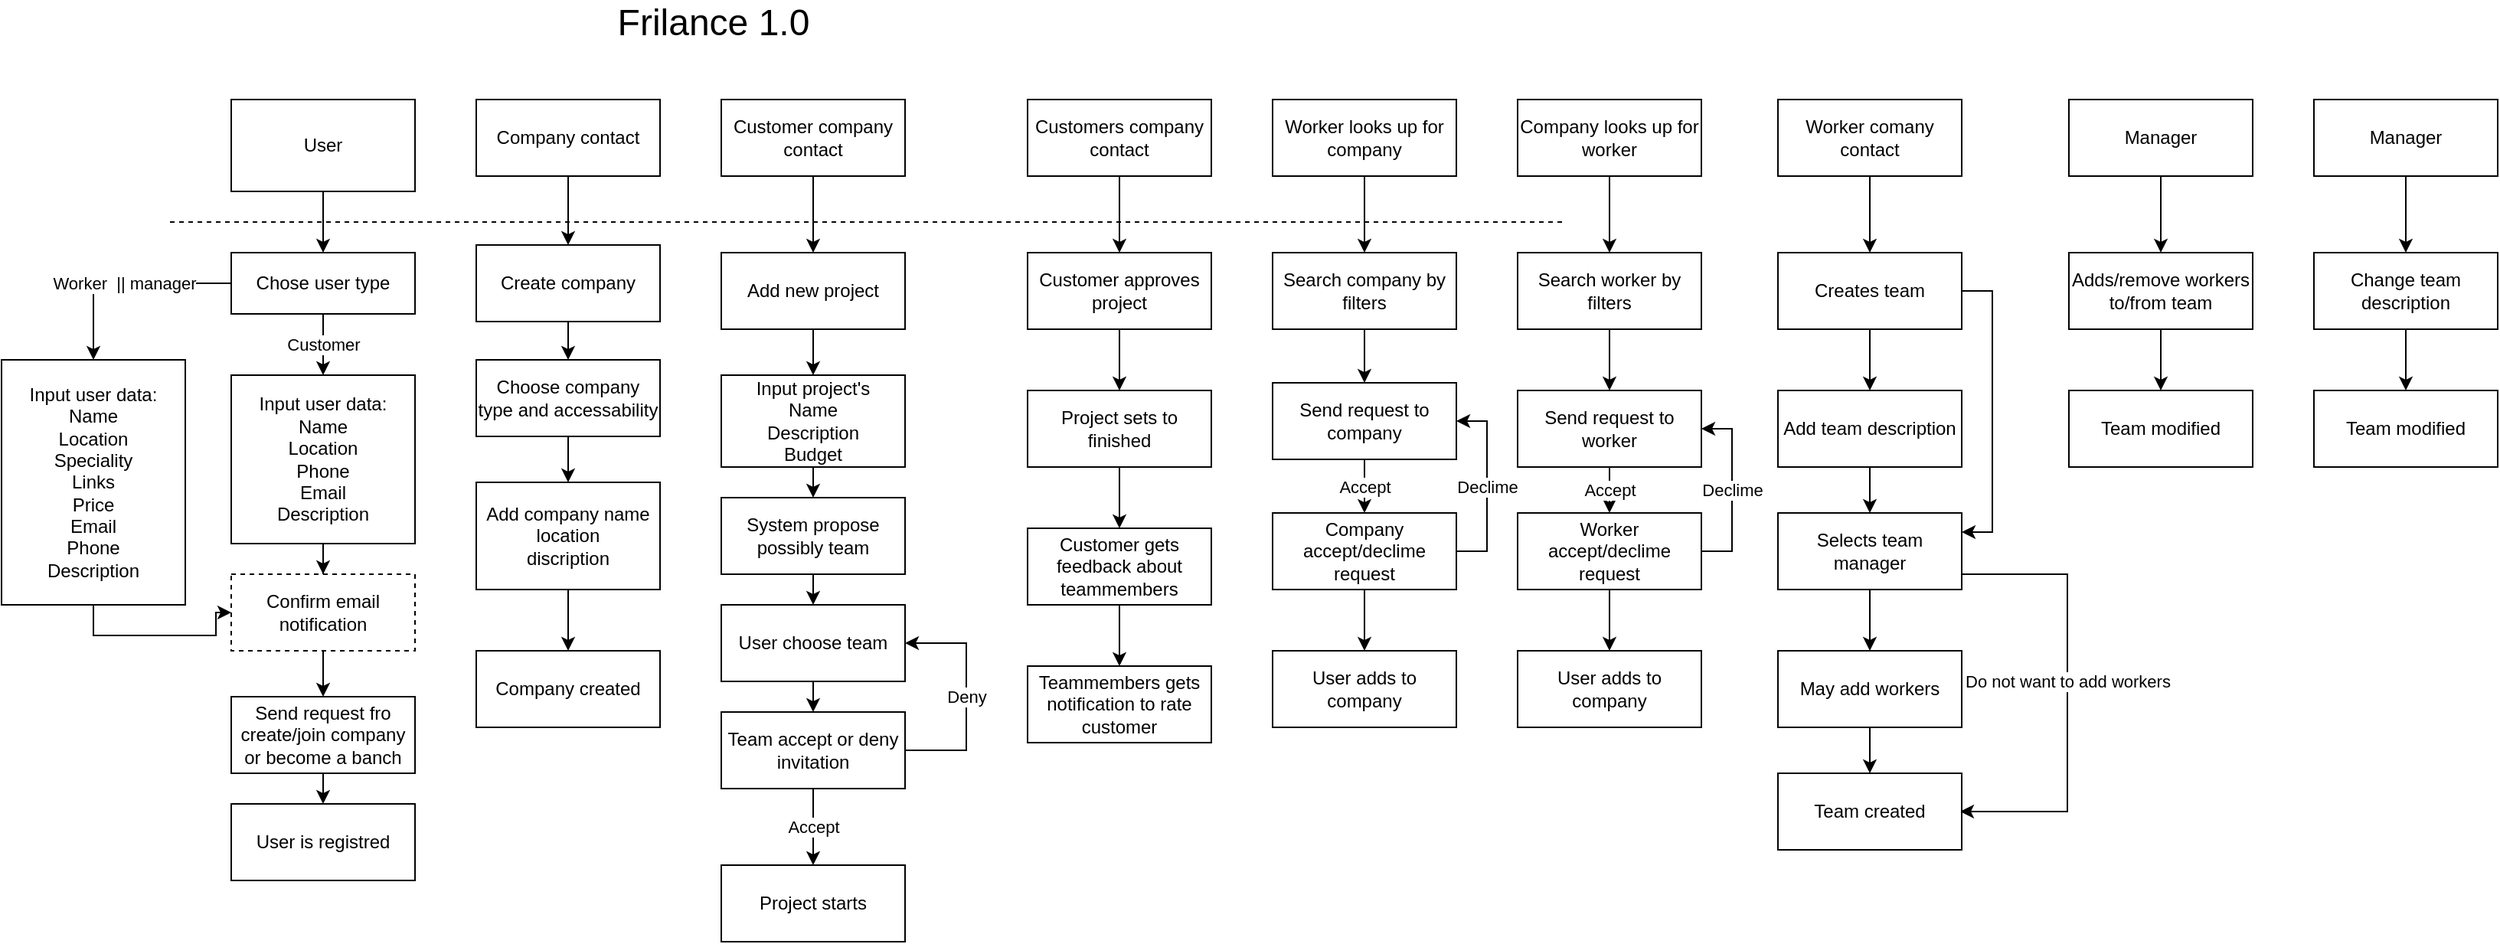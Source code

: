 <mxfile version="13.3.9" type="device"><diagram name="Page-1" id="74e2e168-ea6b-b213-b513-2b3c1d86103e"><mxGraphModel dx="2138" dy="580" grid="1" gridSize="10" guides="1" tooltips="1" connect="1" arrows="1" fold="1" page="1" pageScale="1" pageWidth="1100" pageHeight="850" background="#ffffff" math="0" shadow="0"><root><mxCell id="0"/><mxCell id="1" parent="0"/><mxCell id="lKerrE7Px1ImULUKjHB8-4" style="edgeStyle=orthogonalEdgeStyle;rounded=0;orthogonalLoop=1;jettySize=auto;html=1;exitX=0.5;exitY=1;exitDx=0;exitDy=0;entryX=0.5;entryY=0;entryDx=0;entryDy=0;" edge="1" parent="1" source="lKerrE7Px1ImULUKjHB8-1" target="lKerrE7Px1ImULUKjHB8-3"><mxGeometry relative="1" as="geometry"/></mxCell><mxCell id="lKerrE7Px1ImULUKjHB8-1" value="User" style="rounded=0;whiteSpace=wrap;html=1;" vertex="1" parent="1"><mxGeometry x="80" y="200" width="120" height="60" as="geometry"/></mxCell><mxCell id="lKerrE7Px1ImULUKjHB8-8" value="Customer" style="edgeStyle=orthogonalEdgeStyle;rounded=0;orthogonalLoop=1;jettySize=auto;html=1;exitX=0.5;exitY=1;exitDx=0;exitDy=0;entryX=0.5;entryY=0;entryDx=0;entryDy=0;" edge="1" parent="1" source="lKerrE7Px1ImULUKjHB8-3" target="lKerrE7Px1ImULUKjHB8-5"><mxGeometry relative="1" as="geometry"/></mxCell><mxCell id="lKerrE7Px1ImULUKjHB8-40" value="Worker&amp;nbsp; || manager" style="edgeStyle=orthogonalEdgeStyle;rounded=0;orthogonalLoop=1;jettySize=auto;html=1;exitX=0;exitY=0.5;exitDx=0;exitDy=0;entryX=0.5;entryY=0;entryDx=0;entryDy=0;" edge="1" parent="1" source="lKerrE7Px1ImULUKjHB8-3" target="lKerrE7Px1ImULUKjHB8-39"><mxGeometry relative="1" as="geometry"/></mxCell><mxCell id="lKerrE7Px1ImULUKjHB8-3" value="Chose user type" style="rounded=0;whiteSpace=wrap;html=1;" vertex="1" parent="1"><mxGeometry x="80" y="300" width="120" height="40" as="geometry"/></mxCell><mxCell id="lKerrE7Px1ImULUKjHB8-7" value="" style="edgeStyle=orthogonalEdgeStyle;rounded=0;orthogonalLoop=1;jettySize=auto;html=1;" edge="1" parent="1" source="lKerrE7Px1ImULUKjHB8-5" target="lKerrE7Px1ImULUKjHB8-6"><mxGeometry relative="1" as="geometry"/></mxCell><mxCell id="lKerrE7Px1ImULUKjHB8-5" value="Input user data:&lt;br&gt;Name&lt;br&gt;Location&lt;br&gt;Phone&lt;br&gt;Email&lt;br&gt;Description" style="rounded=0;whiteSpace=wrap;html=1;" vertex="1" parent="1"><mxGeometry x="80" y="380" width="120" height="110" as="geometry"/></mxCell><mxCell id="lKerrE7Px1ImULUKjHB8-52" style="edgeStyle=orthogonalEdgeStyle;rounded=0;orthogonalLoop=1;jettySize=auto;html=1;exitX=0.5;exitY=1;exitDx=0;exitDy=0;entryX=0.5;entryY=0;entryDx=0;entryDy=0;" edge="1" parent="1" source="lKerrE7Px1ImULUKjHB8-6" target="lKerrE7Px1ImULUKjHB8-51"><mxGeometry relative="1" as="geometry"/></mxCell><mxCell id="lKerrE7Px1ImULUKjHB8-6" value="Confirm email notification" style="rounded=0;whiteSpace=wrap;html=1;dashed=1;" vertex="1" parent="1"><mxGeometry x="80" y="510" width="120" height="50" as="geometry"/></mxCell><mxCell id="lKerrE7Px1ImULUKjHB8-9" value="User is registred" style="rounded=0;whiteSpace=wrap;html=1;" vertex="1" parent="1"><mxGeometry x="80" y="660" width="120" height="50" as="geometry"/></mxCell><mxCell id="lKerrE7Px1ImULUKjHB8-44" style="edgeStyle=orthogonalEdgeStyle;rounded=0;orthogonalLoop=1;jettySize=auto;html=1;exitX=0.5;exitY=1;exitDx=0;exitDy=0;entryX=0.5;entryY=0;entryDx=0;entryDy=0;" edge="1" parent="1" source="lKerrE7Px1ImULUKjHB8-11" target="lKerrE7Px1ImULUKjHB8-43"><mxGeometry relative="1" as="geometry"/></mxCell><mxCell id="lKerrE7Px1ImULUKjHB8-11" value="Company contact" style="rounded=0;whiteSpace=wrap;html=1;" vertex="1" parent="1"><mxGeometry x="240" y="200" width="120" height="50" as="geometry"/></mxCell><mxCell id="lKerrE7Px1ImULUKjHB8-15" style="edgeStyle=orthogonalEdgeStyle;rounded=0;orthogonalLoop=1;jettySize=auto;html=1;exitX=0.5;exitY=1;exitDx=0;exitDy=0;entryX=0.5;entryY=0;entryDx=0;entryDy=0;" edge="1" parent="1" source="lKerrE7Px1ImULUKjHB8-12" target="lKerrE7Px1ImULUKjHB8-13"><mxGeometry relative="1" as="geometry"/></mxCell><mxCell id="lKerrE7Px1ImULUKjHB8-12" value="Add company name&lt;br&gt;location&lt;br&gt;discription" style="rounded=0;whiteSpace=wrap;html=1;" vertex="1" parent="1"><mxGeometry x="240" y="450" width="120" height="70" as="geometry"/></mxCell><mxCell id="lKerrE7Px1ImULUKjHB8-13" value="Company created" style="rounded=0;whiteSpace=wrap;html=1;" vertex="1" parent="1"><mxGeometry x="240" y="560" width="120" height="50" as="geometry"/></mxCell><mxCell id="lKerrE7Px1ImULUKjHB8-22" style="edgeStyle=orthogonalEdgeStyle;rounded=0;orthogonalLoop=1;jettySize=auto;html=1;exitX=0.5;exitY=1;exitDx=0;exitDy=0;entryX=0.5;entryY=0;entryDx=0;entryDy=0;" edge="1" parent="1" source="lKerrE7Px1ImULUKjHB8-16" target="lKerrE7Px1ImULUKjHB8-17"><mxGeometry relative="1" as="geometry"/></mxCell><mxCell id="lKerrE7Px1ImULUKjHB8-16" value="Customer company contact" style="rounded=0;whiteSpace=wrap;html=1;" vertex="1" parent="1"><mxGeometry x="400" y="200" width="120" height="50" as="geometry"/></mxCell><mxCell id="lKerrE7Px1ImULUKjHB8-23" style="edgeStyle=orthogonalEdgeStyle;rounded=0;orthogonalLoop=1;jettySize=auto;html=1;exitX=0.5;exitY=1;exitDx=0;exitDy=0;entryX=0.5;entryY=0;entryDx=0;entryDy=0;" edge="1" parent="1" source="lKerrE7Px1ImULUKjHB8-17" target="lKerrE7Px1ImULUKjHB8-20"><mxGeometry relative="1" as="geometry"/></mxCell><mxCell id="lKerrE7Px1ImULUKjHB8-17" value="Add new project" style="rounded=0;whiteSpace=wrap;html=1;" vertex="1" parent="1"><mxGeometry x="400" y="300" width="120" height="50" as="geometry"/></mxCell><mxCell id="lKerrE7Px1ImULUKjHB8-19" value="" style="endArrow=none;dashed=1;html=1;" edge="1" parent="1"><mxGeometry width="50" height="50" relative="1" as="geometry"><mxPoint x="40" y="280" as="sourcePoint"/><mxPoint x="950" y="280" as="targetPoint"/></mxGeometry></mxCell><mxCell id="lKerrE7Px1ImULUKjHB8-24" style="edgeStyle=orthogonalEdgeStyle;rounded=0;orthogonalLoop=1;jettySize=auto;html=1;exitX=0.5;exitY=1;exitDx=0;exitDy=0;entryX=0.5;entryY=0;entryDx=0;entryDy=0;" edge="1" parent="1" source="lKerrE7Px1ImULUKjHB8-20" target="lKerrE7Px1ImULUKjHB8-21"><mxGeometry relative="1" as="geometry"/></mxCell><mxCell id="lKerrE7Px1ImULUKjHB8-20" value="Input project's&lt;br&gt;Name&lt;br&gt;Description&lt;br&gt;Budget" style="rounded=0;whiteSpace=wrap;html=1;" vertex="1" parent="1"><mxGeometry x="400" y="380" width="120" height="60" as="geometry"/></mxCell><mxCell id="lKerrE7Px1ImULUKjHB8-27" style="edgeStyle=orthogonalEdgeStyle;rounded=0;orthogonalLoop=1;jettySize=auto;html=1;exitX=0.5;exitY=1;exitDx=0;exitDy=0;entryX=0.5;entryY=0;entryDx=0;entryDy=0;" edge="1" parent="1" source="lKerrE7Px1ImULUKjHB8-21" target="lKerrE7Px1ImULUKjHB8-26"><mxGeometry relative="1" as="geometry"/></mxCell><mxCell id="lKerrE7Px1ImULUKjHB8-21" value="System propose possibly team" style="rounded=0;whiteSpace=wrap;html=1;" vertex="1" parent="1"><mxGeometry x="400" y="460" width="120" height="50" as="geometry"/></mxCell><mxCell id="lKerrE7Px1ImULUKjHB8-30" style="edgeStyle=orthogonalEdgeStyle;rounded=0;orthogonalLoop=1;jettySize=auto;html=1;exitX=0.5;exitY=1;exitDx=0;exitDy=0;entryX=0.5;entryY=0;entryDx=0;entryDy=0;" edge="1" parent="1" source="lKerrE7Px1ImULUKjHB8-26" target="lKerrE7Px1ImULUKjHB8-29"><mxGeometry relative="1" as="geometry"/></mxCell><mxCell id="lKerrE7Px1ImULUKjHB8-26" value="User choose team" style="rounded=0;whiteSpace=wrap;html=1;" vertex="1" parent="1"><mxGeometry x="400" y="530" width="120" height="50" as="geometry"/></mxCell><mxCell id="lKerrE7Px1ImULUKjHB8-31" value="Deny" style="edgeStyle=orthogonalEdgeStyle;rounded=0;orthogonalLoop=1;jettySize=auto;html=1;exitX=1;exitY=0.5;exitDx=0;exitDy=0;entryX=1;entryY=0.5;entryDx=0;entryDy=0;" edge="1" parent="1" source="lKerrE7Px1ImULUKjHB8-29" target="lKerrE7Px1ImULUKjHB8-26"><mxGeometry relative="1" as="geometry"><Array as="points"><mxPoint x="560" y="625"/><mxPoint x="560" y="555"/></Array></mxGeometry></mxCell><mxCell id="lKerrE7Px1ImULUKjHB8-33" value="Accept" style="edgeStyle=orthogonalEdgeStyle;rounded=0;orthogonalLoop=1;jettySize=auto;html=1;exitX=0.5;exitY=1;exitDx=0;exitDy=0;entryX=0.5;entryY=0;entryDx=0;entryDy=0;" edge="1" parent="1" source="lKerrE7Px1ImULUKjHB8-29" target="lKerrE7Px1ImULUKjHB8-32"><mxGeometry relative="1" as="geometry"/></mxCell><mxCell id="lKerrE7Px1ImULUKjHB8-29" value="Team accept or deny invitation" style="rounded=0;whiteSpace=wrap;html=1;" vertex="1" parent="1"><mxGeometry x="400" y="600" width="120" height="50" as="geometry"/></mxCell><mxCell id="lKerrE7Px1ImULUKjHB8-32" value="Project starts" style="rounded=0;whiteSpace=wrap;html=1;" vertex="1" parent="1"><mxGeometry x="400" y="700" width="120" height="50" as="geometry"/></mxCell><mxCell id="lKerrE7Px1ImULUKjHB8-37" style="edgeStyle=orthogonalEdgeStyle;rounded=0;orthogonalLoop=1;jettySize=auto;html=1;exitX=0.5;exitY=1;exitDx=0;exitDy=0;entryX=0.5;entryY=0;entryDx=0;entryDy=0;" edge="1" parent="1" source="lKerrE7Px1ImULUKjHB8-34" target="lKerrE7Px1ImULUKjHB8-35"><mxGeometry relative="1" as="geometry"/></mxCell><mxCell id="lKerrE7Px1ImULUKjHB8-34" value="Customers company contact" style="rounded=0;whiteSpace=wrap;html=1;" vertex="1" parent="1"><mxGeometry x="600" y="200" width="120" height="50" as="geometry"/></mxCell><mxCell id="lKerrE7Px1ImULUKjHB8-38" style="edgeStyle=orthogonalEdgeStyle;rounded=0;orthogonalLoop=1;jettySize=auto;html=1;exitX=0.5;exitY=1;exitDx=0;exitDy=0;entryX=0.5;entryY=0;entryDx=0;entryDy=0;" edge="1" parent="1" source="lKerrE7Px1ImULUKjHB8-35" target="lKerrE7Px1ImULUKjHB8-36"><mxGeometry relative="1" as="geometry"/></mxCell><mxCell id="lKerrE7Px1ImULUKjHB8-35" value="Customer approves project" style="rounded=0;whiteSpace=wrap;html=1;" vertex="1" parent="1"><mxGeometry x="600" y="300" width="120" height="50" as="geometry"/></mxCell><mxCell id="lKerrE7Px1ImULUKjHB8-50" style="edgeStyle=orthogonalEdgeStyle;rounded=0;orthogonalLoop=1;jettySize=auto;html=1;exitX=0.5;exitY=1;exitDx=0;exitDy=0;" edge="1" parent="1" source="lKerrE7Px1ImULUKjHB8-36" target="lKerrE7Px1ImULUKjHB8-49"><mxGeometry relative="1" as="geometry"/></mxCell><mxCell id="lKerrE7Px1ImULUKjHB8-36" value="Project sets to finished" style="rounded=0;whiteSpace=wrap;html=1;" vertex="1" parent="1"><mxGeometry x="600" y="390" width="120" height="50" as="geometry"/></mxCell><mxCell id="lKerrE7Px1ImULUKjHB8-41" style="edgeStyle=orthogonalEdgeStyle;rounded=0;orthogonalLoop=1;jettySize=auto;html=1;exitX=0.5;exitY=1;exitDx=0;exitDy=0;entryX=0;entryY=0.5;entryDx=0;entryDy=0;" edge="1" parent="1" source="lKerrE7Px1ImULUKjHB8-39" target="lKerrE7Px1ImULUKjHB8-6"><mxGeometry relative="1" as="geometry"/></mxCell><mxCell id="lKerrE7Px1ImULUKjHB8-39" value="Input user data:&lt;br&gt;Name&lt;br&gt;Location&lt;br&gt;Speciality&lt;br&gt;Links&lt;br&gt;Price&lt;br&gt;Email&lt;br&gt;Phone&lt;br&gt;Description&lt;br&gt;" style="rounded=0;whiteSpace=wrap;html=1;" vertex="1" parent="1"><mxGeometry x="-70" y="370" width="120" height="160" as="geometry"/></mxCell><mxCell id="lKerrE7Px1ImULUKjHB8-42" value="&lt;font style=&quot;font-size: 24px&quot;&gt;Frilance 1.0&lt;/font&gt;" style="text;html=1;strokeColor=none;fillColor=none;align=center;verticalAlign=middle;whiteSpace=wrap;rounded=0;" vertex="1" parent="1"><mxGeometry x="320" y="140" width="150" height="20" as="geometry"/></mxCell><mxCell id="lKerrE7Px1ImULUKjHB8-47" style="edgeStyle=orthogonalEdgeStyle;rounded=0;orthogonalLoop=1;jettySize=auto;html=1;exitX=0.5;exitY=1;exitDx=0;exitDy=0;entryX=0.5;entryY=0;entryDx=0;entryDy=0;" edge="1" parent="1" source="lKerrE7Px1ImULUKjHB8-43" target="lKerrE7Px1ImULUKjHB8-46"><mxGeometry relative="1" as="geometry"/></mxCell><mxCell id="lKerrE7Px1ImULUKjHB8-43" value="Create company" style="rounded=0;whiteSpace=wrap;html=1;" vertex="1" parent="1"><mxGeometry x="240" y="295" width="120" height="50" as="geometry"/></mxCell><mxCell id="lKerrE7Px1ImULUKjHB8-48" style="edgeStyle=orthogonalEdgeStyle;rounded=0;orthogonalLoop=1;jettySize=auto;html=1;exitX=0.5;exitY=1;exitDx=0;exitDy=0;entryX=0.5;entryY=0;entryDx=0;entryDy=0;" edge="1" parent="1" source="lKerrE7Px1ImULUKjHB8-46" target="lKerrE7Px1ImULUKjHB8-12"><mxGeometry relative="1" as="geometry"/></mxCell><mxCell id="lKerrE7Px1ImULUKjHB8-46" value="Choose company type and accessability" style="rounded=0;whiteSpace=wrap;html=1;" vertex="1" parent="1"><mxGeometry x="240" y="370" width="120" height="50" as="geometry"/></mxCell><mxCell id="lKerrE7Px1ImULUKjHB8-55" style="edgeStyle=orthogonalEdgeStyle;rounded=0;orthogonalLoop=1;jettySize=auto;html=1;exitX=0.5;exitY=1;exitDx=0;exitDy=0;entryX=0.5;entryY=0;entryDx=0;entryDy=0;" edge="1" parent="1" source="lKerrE7Px1ImULUKjHB8-49" target="lKerrE7Px1ImULUKjHB8-54"><mxGeometry relative="1" as="geometry"/></mxCell><mxCell id="lKerrE7Px1ImULUKjHB8-49" value="Customer gets feedback about teammembers" style="rounded=0;whiteSpace=wrap;html=1;" vertex="1" parent="1"><mxGeometry x="600" y="480" width="120" height="50" as="geometry"/></mxCell><mxCell id="lKerrE7Px1ImULUKjHB8-53" style="edgeStyle=orthogonalEdgeStyle;rounded=0;orthogonalLoop=1;jettySize=auto;html=1;exitX=0.5;exitY=1;exitDx=0;exitDy=0;entryX=0.5;entryY=0;entryDx=0;entryDy=0;" edge="1" parent="1" source="lKerrE7Px1ImULUKjHB8-51" target="lKerrE7Px1ImULUKjHB8-9"><mxGeometry relative="1" as="geometry"/></mxCell><mxCell id="lKerrE7Px1ImULUKjHB8-51" value="Send request fro create/join company&lt;br&gt;or become a banch" style="rounded=0;whiteSpace=wrap;html=1;" vertex="1" parent="1"><mxGeometry x="80" y="590" width="120" height="50" as="geometry"/></mxCell><mxCell id="lKerrE7Px1ImULUKjHB8-54" value="Teammembers gets notification to rate customer" style="rounded=0;whiteSpace=wrap;html=1;" vertex="1" parent="1"><mxGeometry x="600" y="570" width="120" height="50" as="geometry"/></mxCell><mxCell id="lKerrE7Px1ImULUKjHB8-58" style="edgeStyle=orthogonalEdgeStyle;rounded=0;orthogonalLoop=1;jettySize=auto;html=1;exitX=0.5;exitY=1;exitDx=0;exitDy=0;entryX=0.5;entryY=0;entryDx=0;entryDy=0;" edge="1" parent="1" source="lKerrE7Px1ImULUKjHB8-56" target="lKerrE7Px1ImULUKjHB8-57"><mxGeometry relative="1" as="geometry"/></mxCell><mxCell id="lKerrE7Px1ImULUKjHB8-56" value="Worker looks up for company" style="rounded=0;whiteSpace=wrap;html=1;" vertex="1" parent="1"><mxGeometry x="760" y="200" width="120" height="50" as="geometry"/></mxCell><mxCell id="lKerrE7Px1ImULUKjHB8-62" style="edgeStyle=orthogonalEdgeStyle;rounded=0;orthogonalLoop=1;jettySize=auto;html=1;exitX=0.5;exitY=1;exitDx=0;exitDy=0;entryX=0.5;entryY=0;entryDx=0;entryDy=0;" edge="1" parent="1" source="lKerrE7Px1ImULUKjHB8-57" target="lKerrE7Px1ImULUKjHB8-59"><mxGeometry relative="1" as="geometry"/></mxCell><mxCell id="lKerrE7Px1ImULUKjHB8-57" value="Search company by filters" style="rounded=0;whiteSpace=wrap;html=1;" vertex="1" parent="1"><mxGeometry x="760" y="300" width="120" height="50" as="geometry"/></mxCell><mxCell id="lKerrE7Px1ImULUKjHB8-66" value="Accept" style="edgeStyle=orthogonalEdgeStyle;rounded=0;orthogonalLoop=1;jettySize=auto;html=1;exitX=0.5;exitY=1;exitDx=0;exitDy=0;entryX=0.5;entryY=0;entryDx=0;entryDy=0;" edge="1" parent="1" source="lKerrE7Px1ImULUKjHB8-59" target="lKerrE7Px1ImULUKjHB8-60"><mxGeometry relative="1" as="geometry"/></mxCell><mxCell id="lKerrE7Px1ImULUKjHB8-59" value="Send request to company" style="rounded=0;whiteSpace=wrap;html=1;" vertex="1" parent="1"><mxGeometry x="760" y="385" width="120" height="50" as="geometry"/></mxCell><mxCell id="lKerrE7Px1ImULUKjHB8-65" value="Declime" style="edgeStyle=orthogonalEdgeStyle;rounded=0;orthogonalLoop=1;jettySize=auto;html=1;exitX=1;exitY=0.5;exitDx=0;exitDy=0;entryX=1;entryY=0.5;entryDx=0;entryDy=0;" edge="1" parent="1" source="lKerrE7Px1ImULUKjHB8-60" target="lKerrE7Px1ImULUKjHB8-59"><mxGeometry relative="1" as="geometry"/></mxCell><mxCell id="lKerrE7Px1ImULUKjHB8-78" style="edgeStyle=orthogonalEdgeStyle;rounded=0;orthogonalLoop=1;jettySize=auto;html=1;exitX=0.5;exitY=1;exitDx=0;exitDy=0;entryX=0.5;entryY=0;entryDx=0;entryDy=0;" edge="1" parent="1" source="lKerrE7Px1ImULUKjHB8-60" target="lKerrE7Px1ImULUKjHB8-63"><mxGeometry relative="1" as="geometry"/></mxCell><mxCell id="lKerrE7Px1ImULUKjHB8-60" value="Company accept/declime&lt;br&gt;request&lt;span style=&quot;color: rgba(0 , 0 , 0 , 0) ; font-family: monospace ; font-size: 0px&quot;&gt;%3CmxGraphModel%3E%3Croot%3E%3CmxCell%20id%3D%220%22%2F%3E%3CmxCell%20id%3D%221%22%20parent%3D%220%22%2F%3E%3CmxCell%20id%3D%222%22%20value%3D%22%22%20style%3D%22rounded%3D0%3BwhiteSpace%3Dwrap%3Bhtml%3D1%3B%22%20vertex%3D%221%22%20parent%3D%221%22%3E%3CmxGeometry%20x%3D%22760%22%20y%3D%22200%22%20width%3D%22120%22%20height%3D%2250%22%20as%3D%22geometry%22%2F%3E%3C%2FmxCell%3E%3C%2Froot%3E%3C%2FmxGraphModel%3E&lt;/span&gt;" style="rounded=0;whiteSpace=wrap;html=1;" vertex="1" parent="1"><mxGeometry x="760" y="470" width="120" height="50" as="geometry"/></mxCell><mxCell id="lKerrE7Px1ImULUKjHB8-63" value="User adds to company" style="rounded=0;whiteSpace=wrap;html=1;" vertex="1" parent="1"><mxGeometry x="760" y="560" width="120" height="50" as="geometry"/></mxCell><mxCell id="lKerrE7Px1ImULUKjHB8-73" style="edgeStyle=orthogonalEdgeStyle;rounded=0;orthogonalLoop=1;jettySize=auto;html=1;exitX=0.5;exitY=1;exitDx=0;exitDy=0;entryX=0.5;entryY=0;entryDx=0;entryDy=0;" edge="1" parent="1" source="lKerrE7Px1ImULUKjHB8-67" target="lKerrE7Px1ImULUKjHB8-68"><mxGeometry relative="1" as="geometry"/></mxCell><mxCell id="lKerrE7Px1ImULUKjHB8-67" value="Company looks up for worker" style="rounded=0;whiteSpace=wrap;html=1;" vertex="1" parent="1"><mxGeometry x="920" y="200" width="120" height="50" as="geometry"/></mxCell><mxCell id="lKerrE7Px1ImULUKjHB8-74" style="edgeStyle=orthogonalEdgeStyle;rounded=0;orthogonalLoop=1;jettySize=auto;html=1;exitX=0.5;exitY=1;exitDx=0;exitDy=0;entryX=0.5;entryY=0;entryDx=0;entryDy=0;" edge="1" parent="1" source="lKerrE7Px1ImULUKjHB8-68" target="lKerrE7Px1ImULUKjHB8-70"><mxGeometry relative="1" as="geometry"/></mxCell><mxCell id="lKerrE7Px1ImULUKjHB8-68" value="Search worker by filters&lt;span style=&quot;color: rgba(0 , 0 , 0 , 0) ; font-family: monospace ; font-size: 0px&quot;&gt;%3CmxGraphModel%3E%3Croot%3E%3CmxCell%20id%3D%220%22%2F%3E%3CmxCell%20id%3D%221%22%20parent%3D%220%22%2F%3E%3CmxCell%20id%3D%222%22%20value%3D%22%22%20style%3D%22rounded%3D0%3BwhiteSpace%3Dwrap%3Bhtml%3D1%3B%22%20vertex%3D%221%22%20parent%3D%221%22%3E%3CmxGeometry%20x%3D%22760%22%20y%3D%22200%22%20width%3D%22120%22%20height%3D%2250%22%20as%3D%22geometry%22%2F%3E%3C%2FmxCell%3E%3C%2Froot%3E%3C%2FmxGraphModel%3E&lt;/span&gt;" style="rounded=0;whiteSpace=wrap;html=1;" vertex="1" parent="1"><mxGeometry x="920" y="300" width="120" height="50" as="geometry"/></mxCell><mxCell id="lKerrE7Px1ImULUKjHB8-69" value="&lt;span style=&quot;color: rgba(0 , 0 , 0 , 0) ; font-family: monospace ; font-size: 0px&quot;&gt;%3CmxGraphModel%3E%3Croot%3E%3CmxCell%20id%3D%220%22%2F%3E%3CmxCell%20id%3D%221%22%20parent%3D%220%22%2F%3E%3CmxCell%20id%3D%222%22%20value%3D%22%22%20style%3D%22rounded%3D0%3BwhiteSpace%3Dwrap%3Bhtml%3D1%3B%22%20vertex%3D%221%22%20parent%3D%221%22%3E%3CmxGeometry%20x%3D%22760%22%20y%3D%22200%22%20width%3D%22120%22%20height%3D%2250%22%20as%3D%22geometry%22%2F%3E%3C%2FmxCell%3E%3C%2Froot%3E%3C%2FmxGraphModel%3E&lt;/span&gt;" style="text;html=1;align=center;verticalAlign=middle;resizable=0;points=[];autosize=1;" vertex="1" parent="1"><mxGeometry x="1019" y="426" width="20" height="20" as="geometry"/></mxCell><mxCell id="lKerrE7Px1ImULUKjHB8-75" value="Accept" style="edgeStyle=orthogonalEdgeStyle;rounded=0;orthogonalLoop=1;jettySize=auto;html=1;exitX=0.5;exitY=1;exitDx=0;exitDy=0;entryX=0.5;entryY=0;entryDx=0;entryDy=0;" edge="1" parent="1" source="lKerrE7Px1ImULUKjHB8-70" target="lKerrE7Px1ImULUKjHB8-71"><mxGeometry relative="1" as="geometry"/></mxCell><mxCell id="lKerrE7Px1ImULUKjHB8-70" value="Send request to worker" style="rounded=0;whiteSpace=wrap;html=1;" vertex="1" parent="1"><mxGeometry x="920" y="390" width="120" height="50" as="geometry"/></mxCell><mxCell id="lKerrE7Px1ImULUKjHB8-76" value="Declime" style="edgeStyle=orthogonalEdgeStyle;rounded=0;orthogonalLoop=1;jettySize=auto;html=1;exitX=1;exitY=0.5;exitDx=0;exitDy=0;entryX=1;entryY=0.5;entryDx=0;entryDy=0;" edge="1" parent="1" source="lKerrE7Px1ImULUKjHB8-71" target="lKerrE7Px1ImULUKjHB8-70"><mxGeometry relative="1" as="geometry"/></mxCell><mxCell id="lKerrE7Px1ImULUKjHB8-77" style="edgeStyle=orthogonalEdgeStyle;rounded=0;orthogonalLoop=1;jettySize=auto;html=1;exitX=0.5;exitY=1;exitDx=0;exitDy=0;entryX=0.5;entryY=0;entryDx=0;entryDy=0;" edge="1" parent="1" source="lKerrE7Px1ImULUKjHB8-71" target="lKerrE7Px1ImULUKjHB8-72"><mxGeometry relative="1" as="geometry"/></mxCell><mxCell id="lKerrE7Px1ImULUKjHB8-71" value="Worker accept/declime request" style="rounded=0;whiteSpace=wrap;html=1;" vertex="1" parent="1"><mxGeometry x="920" y="470" width="120" height="50" as="geometry"/></mxCell><mxCell id="lKerrE7Px1ImULUKjHB8-72" value="User adds to company" style="rounded=0;whiteSpace=wrap;html=1;" vertex="1" parent="1"><mxGeometry x="920" y="560" width="120" height="50" as="geometry"/></mxCell><mxCell id="lKerrE7Px1ImULUKjHB8-85" style="edgeStyle=orthogonalEdgeStyle;rounded=0;orthogonalLoop=1;jettySize=auto;html=1;exitX=0.5;exitY=1;exitDx=0;exitDy=0;entryX=0.5;entryY=0;entryDx=0;entryDy=0;" edge="1" parent="1" source="lKerrE7Px1ImULUKjHB8-79" target="lKerrE7Px1ImULUKjHB8-80"><mxGeometry relative="1" as="geometry"/></mxCell><mxCell id="lKerrE7Px1ImULUKjHB8-79" value="Worker comany contact" style="rounded=0;whiteSpace=wrap;html=1;" vertex="1" parent="1"><mxGeometry x="1090" y="200" width="120" height="50" as="geometry"/></mxCell><mxCell id="lKerrE7Px1ImULUKjHB8-95" value="" style="edgeStyle=orthogonalEdgeStyle;rounded=0;orthogonalLoop=1;jettySize=auto;html=1;" edge="1" parent="1" source="lKerrE7Px1ImULUKjHB8-80" target="lKerrE7Px1ImULUKjHB8-94"><mxGeometry relative="1" as="geometry"/></mxCell><mxCell id="lKerrE7Px1ImULUKjHB8-102" style="edgeStyle=orthogonalEdgeStyle;rounded=0;orthogonalLoop=1;jettySize=auto;html=1;exitX=1;exitY=0.5;exitDx=0;exitDy=0;entryX=1;entryY=0.25;entryDx=0;entryDy=0;" edge="1" parent="1" source="lKerrE7Px1ImULUKjHB8-80" target="lKerrE7Px1ImULUKjHB8-83"><mxGeometry relative="1" as="geometry"/></mxCell><mxCell id="lKerrE7Px1ImULUKjHB8-80" value="Creates team" style="rounded=0;whiteSpace=wrap;html=1;" vertex="1" parent="1"><mxGeometry x="1090" y="300" width="120" height="50" as="geometry"/></mxCell><mxCell id="lKerrE7Px1ImULUKjHB8-96" style="edgeStyle=orthogonalEdgeStyle;rounded=0;orthogonalLoop=1;jettySize=auto;html=1;exitX=0.5;exitY=1;exitDx=0;exitDy=0;entryX=0.5;entryY=0;entryDx=0;entryDy=0;" edge="1" parent="1" source="lKerrE7Px1ImULUKjHB8-94" target="lKerrE7Px1ImULUKjHB8-83"><mxGeometry relative="1" as="geometry"/></mxCell><mxCell id="lKerrE7Px1ImULUKjHB8-94" value="Add team description" style="rounded=0;whiteSpace=wrap;html=1;" vertex="1" parent="1"><mxGeometry x="1090" y="390" width="120" height="50" as="geometry"/></mxCell><mxCell id="lKerrE7Px1ImULUKjHB8-88" value="Do not want to add workers" style="edgeStyle=orthogonalEdgeStyle;rounded=0;orthogonalLoop=1;jettySize=auto;html=1;exitX=1;exitY=0.5;exitDx=0;exitDy=0;entryX=1;entryY=0.5;entryDx=0;entryDy=0;" edge="1" parent="1"><mxGeometry relative="1" as="geometry"><mxPoint x="1209" y="495" as="sourcePoint"/><mxPoint x="1209" y="665" as="targetPoint"/><Array as="points"><mxPoint x="1209" y="510"/><mxPoint x="1279" y="510"/><mxPoint x="1279" y="665"/></Array></mxGeometry></mxCell><mxCell id="lKerrE7Px1ImULUKjHB8-89" style="edgeStyle=orthogonalEdgeStyle;rounded=0;orthogonalLoop=1;jettySize=auto;html=1;exitX=0.5;exitY=1;exitDx=0;exitDy=0;entryX=0.5;entryY=0;entryDx=0;entryDy=0;" edge="1" parent="1" source="lKerrE7Px1ImULUKjHB8-83" target="lKerrE7Px1ImULUKjHB8-86"><mxGeometry relative="1" as="geometry"/></mxCell><mxCell id="lKerrE7Px1ImULUKjHB8-83" value="Selects team manager" style="rounded=0;whiteSpace=wrap;html=1;" vertex="1" parent="1"><mxGeometry x="1090" y="470" width="120" height="50" as="geometry"/></mxCell><mxCell id="lKerrE7Px1ImULUKjHB8-90" style="edgeStyle=orthogonalEdgeStyle;rounded=0;orthogonalLoop=1;jettySize=auto;html=1;exitX=0.5;exitY=1;exitDx=0;exitDy=0;entryX=0.5;entryY=0;entryDx=0;entryDy=0;" edge="1" parent="1" source="lKerrE7Px1ImULUKjHB8-86" target="lKerrE7Px1ImULUKjHB8-87"><mxGeometry relative="1" as="geometry"/></mxCell><mxCell id="lKerrE7Px1ImULUKjHB8-86" value="May add workers" style="rounded=0;whiteSpace=wrap;html=1;" vertex="1" parent="1"><mxGeometry x="1090" y="560" width="120" height="50" as="geometry"/></mxCell><mxCell id="lKerrE7Px1ImULUKjHB8-87" value="Team created" style="rounded=0;whiteSpace=wrap;html=1;" vertex="1" parent="1"><mxGeometry x="1090" y="640" width="120" height="50" as="geometry"/></mxCell><mxCell id="lKerrE7Px1ImULUKjHB8-93" value="" style="edgeStyle=orthogonalEdgeStyle;rounded=0;orthogonalLoop=1;jettySize=auto;html=1;" edge="1" parent="1" source="lKerrE7Px1ImULUKjHB8-91" target="lKerrE7Px1ImULUKjHB8-92"><mxGeometry relative="1" as="geometry"/></mxCell><mxCell id="lKerrE7Px1ImULUKjHB8-91" value="Manager" style="rounded=0;whiteSpace=wrap;html=1;" vertex="1" parent="1"><mxGeometry x="1280" y="200" width="120" height="50" as="geometry"/></mxCell><mxCell id="lKerrE7Px1ImULUKjHB8-98" value="" style="edgeStyle=orthogonalEdgeStyle;rounded=0;orthogonalLoop=1;jettySize=auto;html=1;" edge="1" parent="1" source="lKerrE7Px1ImULUKjHB8-92" target="lKerrE7Px1ImULUKjHB8-97"><mxGeometry relative="1" as="geometry"/></mxCell><mxCell id="lKerrE7Px1ImULUKjHB8-92" value="Adds/remove workers to/from team" style="rounded=0;whiteSpace=wrap;html=1;" vertex="1" parent="1"><mxGeometry x="1280" y="300" width="120" height="50" as="geometry"/></mxCell><mxCell id="lKerrE7Px1ImULUKjHB8-97" value="Team modified" style="rounded=0;whiteSpace=wrap;html=1;" vertex="1" parent="1"><mxGeometry x="1280" y="390" width="120" height="50" as="geometry"/></mxCell><mxCell id="lKerrE7Px1ImULUKjHB8-103" value="" style="edgeStyle=orthogonalEdgeStyle;rounded=0;orthogonalLoop=1;jettySize=auto;html=1;" edge="1" parent="1" source="lKerrE7Px1ImULUKjHB8-104" target="lKerrE7Px1ImULUKjHB8-106"><mxGeometry relative="1" as="geometry"/></mxCell><mxCell id="lKerrE7Px1ImULUKjHB8-104" value="Manager" style="rounded=0;whiteSpace=wrap;html=1;" vertex="1" parent="1"><mxGeometry x="1440" y="200" width="120" height="50" as="geometry"/></mxCell><mxCell id="lKerrE7Px1ImULUKjHB8-105" value="" style="edgeStyle=orthogonalEdgeStyle;rounded=0;orthogonalLoop=1;jettySize=auto;html=1;" edge="1" parent="1" source="lKerrE7Px1ImULUKjHB8-106" target="lKerrE7Px1ImULUKjHB8-107"><mxGeometry relative="1" as="geometry"/></mxCell><mxCell id="lKerrE7Px1ImULUKjHB8-106" value="Change team description" style="rounded=0;whiteSpace=wrap;html=1;" vertex="1" parent="1"><mxGeometry x="1440" y="300" width="120" height="50" as="geometry"/></mxCell><mxCell id="lKerrE7Px1ImULUKjHB8-107" value="Team modified" style="rounded=0;whiteSpace=wrap;html=1;" vertex="1" parent="1"><mxGeometry x="1440" y="390" width="120" height="50" as="geometry"/></mxCell></root></mxGraphModel></diagram></mxfile>
